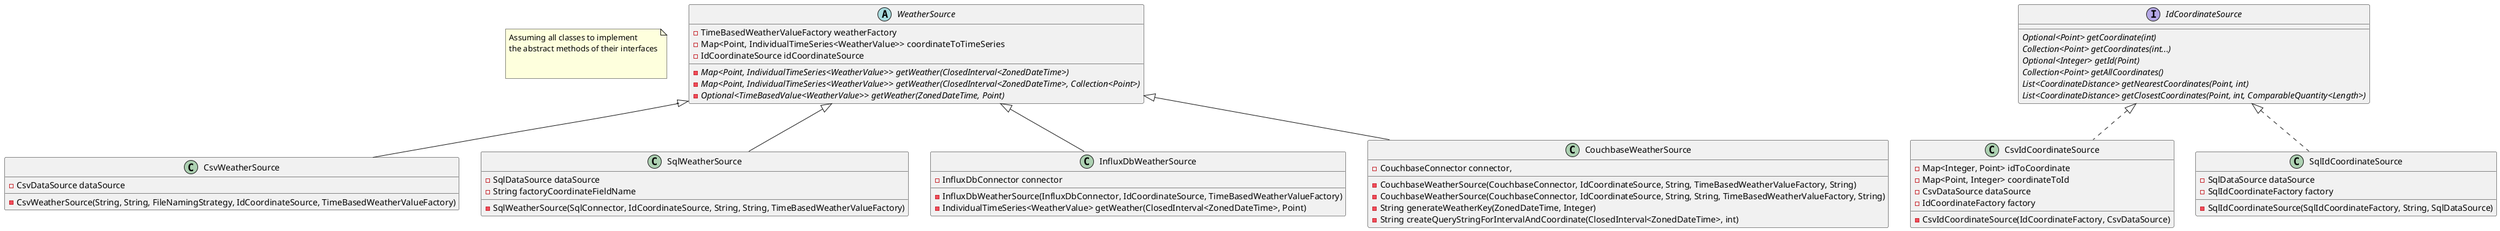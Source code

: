@startuml

note "Assuming all classes to implement \nthe abstract methods of their interfaces\n\n" as generalNotes

abstract class WeatherSource {
    - TimeBasedWeatherValueFactory weatherFactory
    - Map<Point, IndividualTimeSeries<WeatherValue>> coordinateToTimeSeries
    - IdCoordinateSource idCoordinateSource
    - {abstract} Map<Point, IndividualTimeSeries<WeatherValue>> getWeather(ClosedInterval<ZonedDateTime>)
    - {abstract} Map<Point, IndividualTimeSeries<WeatherValue>> getWeather(ClosedInterval<ZonedDateTime>, Collection<Point>)
    - {abstract} Optional<TimeBasedValue<WeatherValue>> getWeather(ZonedDateTime, Point)
}

WeatherSource <|-- CsvWeatherSource
WeatherSource <|-- SqlWeatherSource
WeatherSource <|-- InfluxDbWeatherSource
WeatherSource <|-- CouchbaseWeatherSource

class CsvWeatherSource {
    - CsvDataSource dataSource
    - CsvWeatherSource(String, String, FileNamingStrategy, IdCoordinateSource, TimeBasedWeatherValueFactory)
}
class SqlWeatherSource {
    - SqlDataSource dataSource
    - String factoryCoordinateFieldName
    - SqlWeatherSource(SqlConnector, IdCoordinateSource, String, String, TimeBasedWeatherValueFactory)
}
class InfluxDbWeatherSource {
    - InfluxDbConnector connector
    - InfluxDbWeatherSource(InfluxDbConnector, IdCoordinateSource, TimeBasedWeatherValueFactory)
    - IndividualTimeSeries<WeatherValue> getWeather(ClosedInterval<ZonedDateTime>, Point)
}
class CouchbaseWeatherSource {
    - CouchbaseConnector connector,
    - CouchbaseWeatherSource(CouchbaseConnector, IdCoordinateSource, String, TimeBasedWeatherValueFactory, String)
    - CouchbaseWeatherSource(CouchbaseConnector, IdCoordinateSource, String, String, TimeBasedWeatherValueFactory, String)
    - String generateWeatherKey(ZonedDateTime, Integer)
    - String createQueryStringForIntervalAndCoordinate(ClosedInterval<ZonedDateTime>, int)
}

interface IdCoordinateSource {
    {abstract} Optional<Point> getCoordinate(int)
    {abstract} Collection<Point> getCoordinates(int...)
    {abstract} Optional<Integer> getId(Point)
    {abstract} Collection<Point> getAllCoordinates()
    {abstract} List<CoordinateDistance> getNearestCoordinates(Point, int)
    {abstract} List<CoordinateDistance> getClosestCoordinates(Point, int, ComparableQuantity<Length>)
}

IdCoordinateSource <|.. CsvIdCoordinateSource
IdCoordinateSource <|.. SqlIdCoordinateSource

class CsvIdCoordinateSource {
    - Map<Integer, Point> idToCoordinate
    - Map<Point, Integer> coordinateToId
    - CsvDataSource dataSource
    - IdCoordinateFactory factory
    - CsvIdCoordinateSource(IdCoordinateFactory, CsvDataSource)
}

class SqlIdCoordinateSource {
    - SqlDataSource dataSource
    - SqlIdCoordinateFactory factory
    - SqlIdCoordinateSource(SqlIdCoordinateFactory, String, SqlDataSource)
}

@enduml